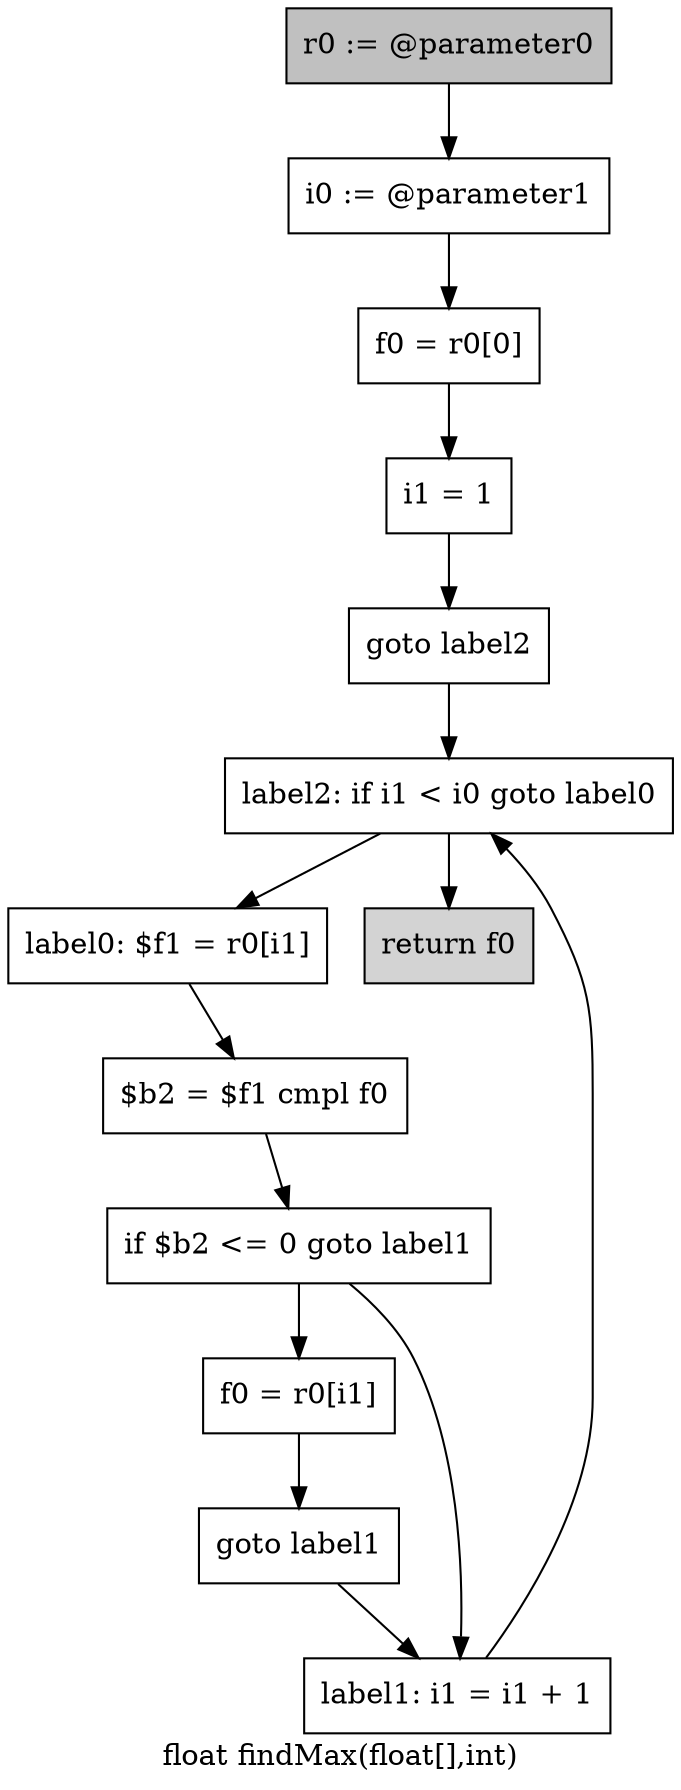 digraph "float findMax(float[],int)" {
    label="float findMax(float[],int)";
    node [shape=box];
    "0" [style=filled,fillcolor=gray,label="r0 := @parameter0",];
    "1" [label="i0 := @parameter1",];
    "0"->"1";
    "2" [label="f0 = r0[0]",];
    "1"->"2";
    "3" [label="i1 = 1",];
    "2"->"3";
    "4" [label="goto label2",];
    "3"->"4";
    "11" [label="label2: if i1 < i0 goto label0",];
    "4"->"11";
    "5" [label="label0: $f1 = r0[i1]",];
    "6" [label="$b2 = $f1 cmpl f0",];
    "5"->"6";
    "7" [label="if $b2 <= 0 goto label1",];
    "6"->"7";
    "8" [label="f0 = r0[i1]",];
    "7"->"8";
    "10" [label="label1: i1 = i1 + 1",];
    "7"->"10";
    "9" [label="goto label1",];
    "8"->"9";
    "9"->"10";
    "10"->"11";
    "11"->"5";
    "12" [style=filled,fillcolor=lightgray,label="return f0",];
    "11"->"12";
}
